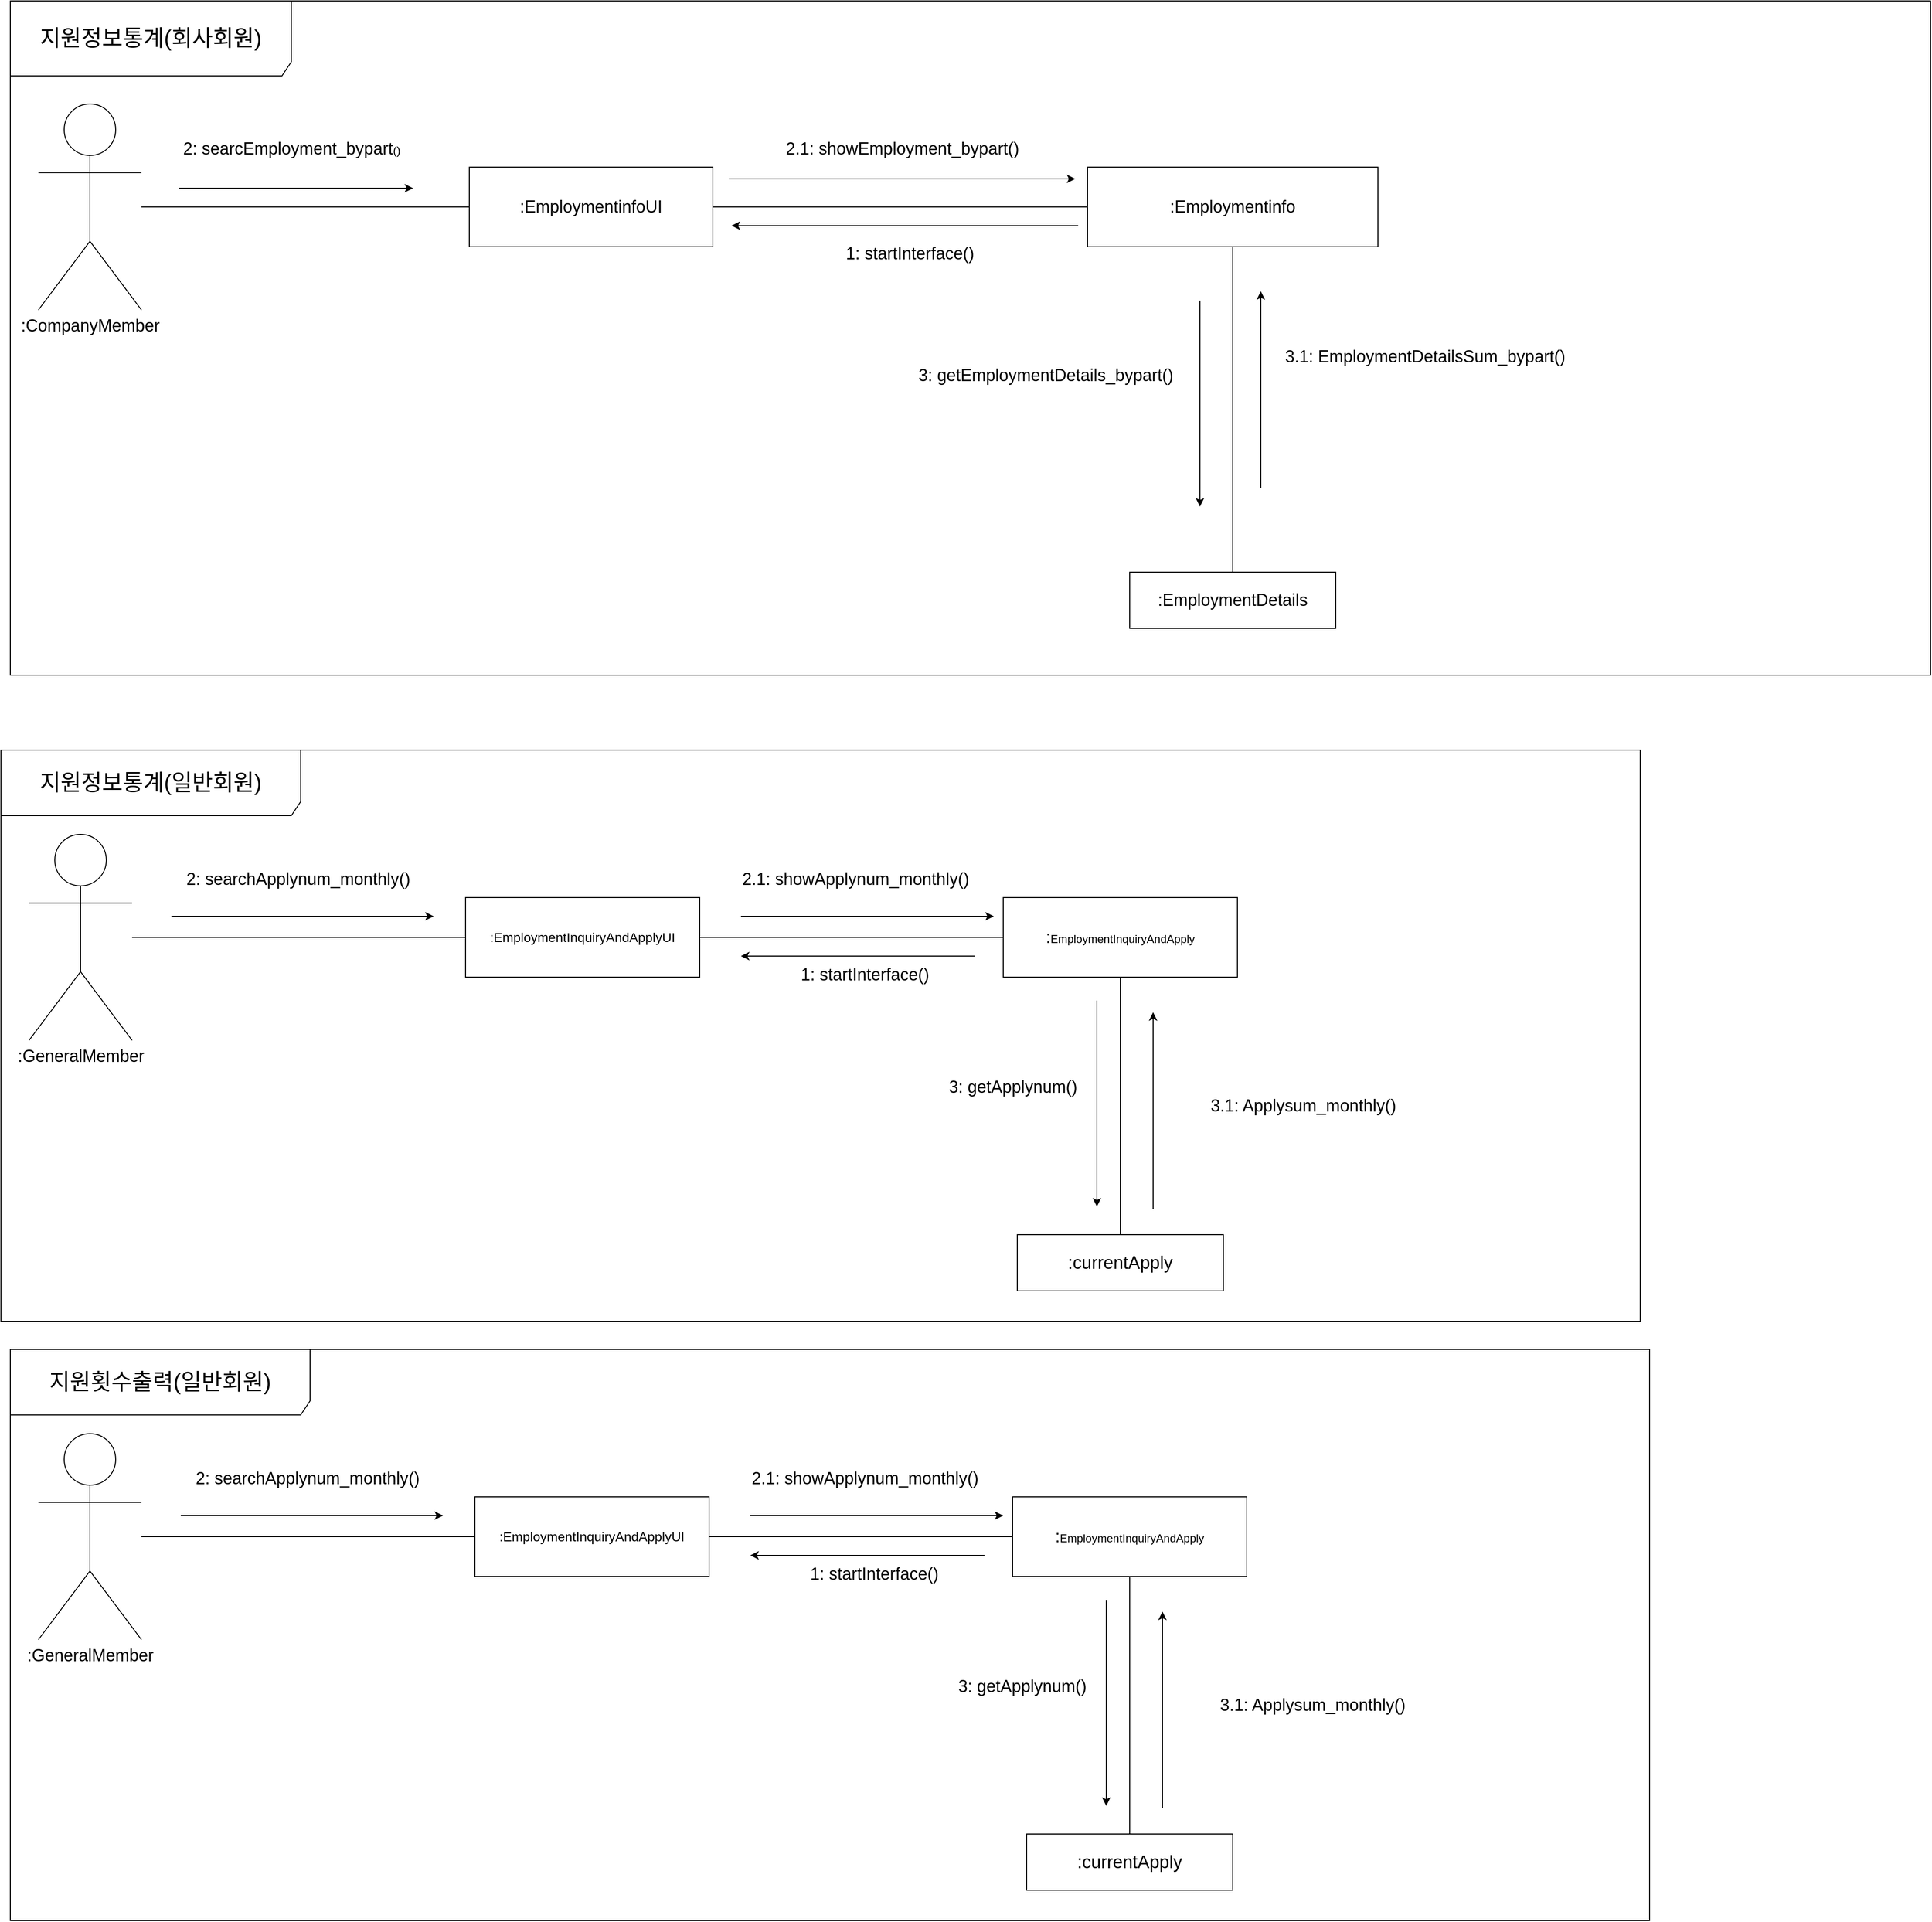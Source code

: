 <mxfile version="21.2.8" type="device">
  <diagram name="페이지-1" id="loX1GWIg0YwVXHlp89LK">
    <mxGraphModel dx="521" dy="2959" grid="1" gridSize="10" guides="1" tooltips="1" connect="1" arrows="1" fold="1" page="1" pageScale="1" pageWidth="827" pageHeight="1169" math="0" shadow="0">
      <root>
        <mxCell id="0" />
        <mxCell id="1" parent="0" />
        <mxCell id="Klk6fiYFn2TE_CD5GW6z-8" value="&lt;font style=&quot;font-size: 24px;&quot;&gt;지원정보통계(일반회원)&lt;/font&gt;" style="shape=umlFrame;whiteSpace=wrap;html=1;pointerEvents=0;width=320;height=70;" parent="1" vertex="1">
          <mxGeometry x="30" y="-600" width="1750" height="610" as="geometry" />
        </mxCell>
        <mxCell id="Klk6fiYFn2TE_CD5GW6z-9" value="&lt;font style=&quot;font-size: 14px;&quot;&gt;:EmploymentInquiryAndApplyUI&lt;/font&gt;" style="rounded=0;whiteSpace=wrap;html=1;" parent="1" vertex="1">
          <mxGeometry x="526" y="-442.5" width="250" height="85" as="geometry" />
        </mxCell>
        <mxCell id="Klk6fiYFn2TE_CD5GW6z-10" value="&lt;font style=&quot;font-size: 18px;&quot;&gt;&lt;font style=&quot;font-size: 18px;&quot;&gt;:&lt;/font&gt;&lt;/font&gt;EmploymentInquiryAndApply" style="rounded=0;whiteSpace=wrap;html=1;" parent="1" vertex="1">
          <mxGeometry x="1100" y="-442.5" width="250" height="85" as="geometry" />
        </mxCell>
        <mxCell id="Klk6fiYFn2TE_CD5GW6z-11" value="&lt;font style=&quot;font-size: 18px;&quot;&gt;:GeneralMember&lt;/font&gt;" style="shape=umlActor;verticalLabelPosition=bottom;verticalAlign=top;html=1;outlineConnect=0;" parent="1" vertex="1">
          <mxGeometry x="60" y="-510" width="110" height="220" as="geometry" />
        </mxCell>
        <mxCell id="Klk6fiYFn2TE_CD5GW6z-12" value="" style="endArrow=none;html=1;rounded=0;entryX=0;entryY=0.5;entryDx=0;entryDy=0;" parent="1" source="Klk6fiYFn2TE_CD5GW6z-11" target="Klk6fiYFn2TE_CD5GW6z-9" edge="1">
          <mxGeometry width="50" height="50" relative="1" as="geometry">
            <mxPoint x="890" y="-202.5" as="sourcePoint" />
            <mxPoint x="940" y="-252.5" as="targetPoint" />
          </mxGeometry>
        </mxCell>
        <mxCell id="Klk6fiYFn2TE_CD5GW6z-13" value="" style="endArrow=none;html=1;rounded=0;entryX=1;entryY=0.5;entryDx=0;entryDy=0;exitX=0;exitY=0.5;exitDx=0;exitDy=0;" parent="1" source="Klk6fiYFn2TE_CD5GW6z-10" target="Klk6fiYFn2TE_CD5GW6z-9" edge="1">
          <mxGeometry width="50" height="50" relative="1" as="geometry">
            <mxPoint x="890" y="-202.5" as="sourcePoint" />
            <mxPoint x="940" y="-252.5" as="targetPoint" />
          </mxGeometry>
        </mxCell>
        <mxCell id="Klk6fiYFn2TE_CD5GW6z-14" value="&lt;font style=&quot;font-size: 18px;&quot;&gt;2: searchApplynum_monthly&lt;/font&gt;&lt;span style=&quot;font-size: 18px; background-color: initial;&quot;&gt;()&lt;/span&gt;" style="text;html=1;align=center;verticalAlign=middle;resizable=0;points=[];autosize=1;strokeColor=none;fillColor=none;" parent="1" vertex="1">
          <mxGeometry x="217" y="-482.5" width="260" height="40" as="geometry" />
        </mxCell>
        <mxCell id="Klk6fiYFn2TE_CD5GW6z-15" value="" style="endArrow=classic;html=1;rounded=0;" parent="1" edge="1">
          <mxGeometry width="50" height="50" relative="1" as="geometry">
            <mxPoint x="212" y="-422.5" as="sourcePoint" />
            <mxPoint x="492" y="-422.5" as="targetPoint" />
          </mxGeometry>
        </mxCell>
        <mxCell id="Klk6fiYFn2TE_CD5GW6z-16" value="&lt;font style=&quot;font-size: 18px;&quot;&gt;2.1: &lt;/font&gt;&lt;font style=&quot;font-size: 18px;&quot;&gt;&lt;font style=&quot;font-size: 18px;&quot;&gt;showApplynum_monthly&lt;/font&gt;()&lt;/font&gt;" style="text;html=1;align=center;verticalAlign=middle;resizable=0;points=[];autosize=1;strokeColor=none;fillColor=none;" parent="1" vertex="1">
          <mxGeometry x="807" y="-482.5" width="270" height="40" as="geometry" />
        </mxCell>
        <mxCell id="tLUNX5iuWk-i-MI4ypMs-38" style="edgeStyle=orthogonalEdgeStyle;rounded=0;orthogonalLoop=1;jettySize=auto;html=1;" parent="1" edge="1">
          <mxGeometry relative="1" as="geometry">
            <mxPoint x="1260" y="-110" as="sourcePoint" />
            <mxPoint x="1260" y="-320" as="targetPoint" />
          </mxGeometry>
        </mxCell>
        <mxCell id="Klk6fiYFn2TE_CD5GW6z-17" value="&lt;font style=&quot;font-size: 19px;&quot;&gt;:currentApply&lt;/font&gt;" style="rounded=0;whiteSpace=wrap;html=1;" parent="1" vertex="1">
          <mxGeometry x="1115" y="-82.5" width="220" height="60" as="geometry" />
        </mxCell>
        <mxCell id="Klk6fiYFn2TE_CD5GW6z-18" value="" style="endArrow=none;html=1;rounded=0;entryX=0.5;entryY=1;entryDx=0;entryDy=0;exitX=0.5;exitY=0;exitDx=0;exitDy=0;" parent="1" source="Klk6fiYFn2TE_CD5GW6z-17" target="Klk6fiYFn2TE_CD5GW6z-10" edge="1">
          <mxGeometry width="50" height="50" relative="1" as="geometry">
            <mxPoint x="910" y="-202.5" as="sourcePoint" />
            <mxPoint x="960" y="-252.5" as="targetPoint" />
          </mxGeometry>
        </mxCell>
        <mxCell id="Klk6fiYFn2TE_CD5GW6z-19" value="" style="endArrow=classic;html=1;rounded=0;" parent="1" edge="1">
          <mxGeometry width="50" height="50" relative="1" as="geometry">
            <mxPoint x="1200" y="-332.5" as="sourcePoint" />
            <mxPoint x="1200" y="-112.5" as="targetPoint" />
          </mxGeometry>
        </mxCell>
        <mxCell id="Klk6fiYFn2TE_CD5GW6z-23" value="" style="endArrow=classic;html=1;rounded=0;" parent="1" edge="1">
          <mxGeometry width="50" height="50" relative="1" as="geometry">
            <mxPoint x="820" y="-422.5" as="sourcePoint" />
            <mxPoint x="1090" y="-422.5" as="targetPoint" />
          </mxGeometry>
        </mxCell>
        <mxCell id="D1PXQj3oYHvgcD6MQ4wq-27" value="&lt;font style=&quot;font-size: 18px;&quot;&gt;3: getApplynum()&lt;/font&gt;" style="text;html=1;align=center;verticalAlign=middle;resizable=0;points=[];autosize=1;strokeColor=none;fillColor=none;" parent="1" vertex="1">
          <mxGeometry x="1030" y="-260" width="160" height="40" as="geometry" />
        </mxCell>
        <mxCell id="D1PXQj3oYHvgcD6MQ4wq-28" value="&lt;font style=&quot;font-size: 18px;&quot;&gt;1: startInterface()&lt;/font&gt;" style="text;html=1;align=center;verticalAlign=middle;resizable=0;points=[];autosize=1;strokeColor=none;fillColor=none;" parent="1" vertex="1">
          <mxGeometry x="872" y="-380" width="160" height="40" as="geometry" />
        </mxCell>
        <mxCell id="D1PXQj3oYHvgcD6MQ4wq-32" value="" style="endArrow=classic;html=1;rounded=0;" parent="1" edge="1">
          <mxGeometry width="50" height="50" relative="1" as="geometry">
            <mxPoint x="1070" y="-380" as="sourcePoint" />
            <mxPoint x="820" y="-380" as="targetPoint" />
          </mxGeometry>
        </mxCell>
        <mxCell id="tLUNX5iuWk-i-MI4ypMs-2" value="&lt;span style=&quot;font-size: 24px;&quot;&gt;지원정보통계(회사회원)&lt;/span&gt;" style="shape=umlFrame;whiteSpace=wrap;html=1;pointerEvents=0;width=300;height=80;" parent="1" vertex="1">
          <mxGeometry x="40" y="-1400" width="2050" height="720" as="geometry" />
        </mxCell>
        <mxCell id="tLUNX5iuWk-i-MI4ypMs-3" value="&lt;font style=&quot;font-size: 18px;&quot;&gt;:CompanyMember&lt;/font&gt;" style="shape=umlActor;verticalLabelPosition=bottom;verticalAlign=top;html=1;outlineConnect=0;" parent="1" vertex="1">
          <mxGeometry x="70" y="-1290" width="110" height="220" as="geometry" />
        </mxCell>
        <mxCell id="tLUNX5iuWk-i-MI4ypMs-4" value="&lt;font style=&quot;font-size: 18px;&quot;&gt;:EmploymentinfoUI&lt;/font&gt;" style="rounded=0;whiteSpace=wrap;html=1;" parent="1" vertex="1">
          <mxGeometry x="530" y="-1222.5" width="260" height="85" as="geometry" />
        </mxCell>
        <mxCell id="tLUNX5iuWk-i-MI4ypMs-5" value="&lt;font style=&quot;font-size: 18px;&quot;&gt;:Employmentinfo&lt;/font&gt;" style="rounded=0;whiteSpace=wrap;html=1;" parent="1" vertex="1">
          <mxGeometry x="1190" y="-1222.5" width="310" height="85" as="geometry" />
        </mxCell>
        <mxCell id="tLUNX5iuWk-i-MI4ypMs-6" value="" style="endArrow=none;html=1;rounded=0;entryX=0;entryY=0.5;entryDx=0;entryDy=0;" parent="1" source="tLUNX5iuWk-i-MI4ypMs-3" target="tLUNX5iuWk-i-MI4ypMs-4" edge="1">
          <mxGeometry width="50" height="50" relative="1" as="geometry">
            <mxPoint x="330" y="-1142.5" as="sourcePoint" />
            <mxPoint x="380" y="-1192.5" as="targetPoint" />
          </mxGeometry>
        </mxCell>
        <mxCell id="tLUNX5iuWk-i-MI4ypMs-7" value="" style="endArrow=none;html=1;rounded=0;entryX=0;entryY=0.5;entryDx=0;entryDy=0;exitX=1;exitY=0.5;exitDx=0;exitDy=0;" parent="1" source="tLUNX5iuWk-i-MI4ypMs-4" target="tLUNX5iuWk-i-MI4ypMs-5" edge="1">
          <mxGeometry width="50" height="50" relative="1" as="geometry">
            <mxPoint x="900" y="-1160" as="sourcePoint" />
            <mxPoint x="950" y="-1210" as="targetPoint" />
          </mxGeometry>
        </mxCell>
        <mxCell id="tLUNX5iuWk-i-MI4ypMs-9" value="&lt;font style=&quot;font-size: 18px;&quot;&gt;:EmploymentDetails&lt;/font&gt;" style="rounded=0;whiteSpace=wrap;html=1;" parent="1" vertex="1">
          <mxGeometry x="1235" y="-790" width="220" height="60" as="geometry" />
        </mxCell>
        <mxCell id="tLUNX5iuWk-i-MI4ypMs-11" value="" style="endArrow=none;html=1;rounded=0;exitX=0.5;exitY=0;exitDx=0;exitDy=0;entryX=0.5;entryY=1;entryDx=0;entryDy=0;" parent="1" source="tLUNX5iuWk-i-MI4ypMs-9" target="tLUNX5iuWk-i-MI4ypMs-5" edge="1">
          <mxGeometry width="50" height="50" relative="1" as="geometry">
            <mxPoint x="1050" y="-860" as="sourcePoint" />
            <mxPoint x="1170" y="-1130" as="targetPoint" />
          </mxGeometry>
        </mxCell>
        <mxCell id="tLUNX5iuWk-i-MI4ypMs-16" value="" style="endArrow=classic;html=1;rounded=0;" parent="1" edge="1">
          <mxGeometry width="50" height="50" relative="1" as="geometry">
            <mxPoint x="220" y="-1200" as="sourcePoint" />
            <mxPoint x="470" y="-1200" as="targetPoint" />
          </mxGeometry>
        </mxCell>
        <mxCell id="tLUNX5iuWk-i-MI4ypMs-17" value="" style="endArrow=classic;html=1;rounded=0;" parent="1" edge="1">
          <mxGeometry width="50" height="50" relative="1" as="geometry">
            <mxPoint x="1180" y="-1160" as="sourcePoint" />
            <mxPoint x="810" y="-1160" as="targetPoint" />
          </mxGeometry>
        </mxCell>
        <mxCell id="tLUNX5iuWk-i-MI4ypMs-18" value="&lt;font style=&quot;font-size: 18px;&quot;&gt;1: startInterface()&lt;/font&gt;" style="text;html=1;align=center;verticalAlign=middle;resizable=0;points=[];autosize=1;strokeColor=none;fillColor=none;" parent="1" vertex="1">
          <mxGeometry x="920" y="-1150" width="160" height="40" as="geometry" />
        </mxCell>
        <mxCell id="tLUNX5iuWk-i-MI4ypMs-19" value="&lt;font style=&quot;border-color: var(--border-color); font-size: 18px;&quot;&gt;2: searcEmployment_bypart&lt;/font&gt;()" style="text;html=1;align=center;verticalAlign=middle;resizable=0;points=[];autosize=1;strokeColor=none;fillColor=none;" parent="1" vertex="1">
          <mxGeometry x="210" y="-1262.5" width="260" height="40" as="geometry" />
        </mxCell>
        <mxCell id="tLUNX5iuWk-i-MI4ypMs-26" value="&lt;font style=&quot;font-size: 18px;&quot;&gt;3.1: Applysum_monthly()&lt;/font&gt;" style="text;html=1;align=center;verticalAlign=middle;resizable=0;points=[];autosize=1;strokeColor=none;fillColor=none;" parent="1" vertex="1">
          <mxGeometry x="1310" y="-240" width="220" height="40" as="geometry" />
        </mxCell>
        <mxCell id="tLUNX5iuWk-i-MI4ypMs-27" value="&lt;font style=&quot;font-size: 18px;&quot;&gt;2.1: show&lt;/font&gt;&lt;font style=&quot;border-color: var(--border-color); font-size: 18px;&quot;&gt;Employment_bypart()&lt;/font&gt;" style="text;html=1;align=center;verticalAlign=middle;resizable=0;points=[];autosize=1;strokeColor=none;fillColor=none;" parent="1" vertex="1">
          <mxGeometry x="857" y="-1262.5" width="270" height="40" as="geometry" />
        </mxCell>
        <mxCell id="tLUNX5iuWk-i-MI4ypMs-28" value="&lt;font style=&quot;font-size: 18px;&quot;&gt;3: get&lt;/font&gt;&lt;font style=&quot;border-color: var(--border-color); font-size: 18px;&quot;&gt;EmploymentDetails_bypart()&lt;/font&gt;" style="text;html=1;align=center;verticalAlign=middle;resizable=0;points=[];autosize=1;strokeColor=none;fillColor=none;" parent="1" vertex="1">
          <mxGeometry x="995" y="-1020" width="300" height="40" as="geometry" />
        </mxCell>
        <mxCell id="tLUNX5iuWk-i-MI4ypMs-35" value="" style="endArrow=classic;html=1;rounded=0;" parent="1" edge="1">
          <mxGeometry width="50" height="50" relative="1" as="geometry">
            <mxPoint x="807" y="-1210" as="sourcePoint" />
            <mxPoint x="1177" y="-1210" as="targetPoint" />
          </mxGeometry>
        </mxCell>
        <mxCell id="tLUNX5iuWk-i-MI4ypMs-36" value="&lt;font style=&quot;font-size: 18px;&quot;&gt;3.1: &lt;/font&gt;&lt;font style=&quot;border-color: var(--border-color); font-size: 18px;&quot;&gt;EmploymentDetailsSum_bypart()&lt;/font&gt;" style="text;html=1;align=center;verticalAlign=middle;resizable=0;points=[];autosize=1;strokeColor=none;fillColor=none;" parent="1" vertex="1">
          <mxGeometry x="1390" y="-1040" width="320" height="40" as="geometry" />
        </mxCell>
        <mxCell id="tLUNX5iuWk-i-MI4ypMs-39" style="edgeStyle=orthogonalEdgeStyle;rounded=0;orthogonalLoop=1;jettySize=auto;html=1;" parent="1" edge="1">
          <mxGeometry relative="1" as="geometry">
            <mxPoint x="1375" y="-880" as="sourcePoint" />
            <mxPoint x="1375" y="-1090" as="targetPoint" />
          </mxGeometry>
        </mxCell>
        <mxCell id="tLUNX5iuWk-i-MI4ypMs-40" value="" style="endArrow=classic;html=1;rounded=0;" parent="1" edge="1">
          <mxGeometry width="50" height="50" relative="1" as="geometry">
            <mxPoint x="1310" y="-1080" as="sourcePoint" />
            <mxPoint x="1310" y="-860" as="targetPoint" />
          </mxGeometry>
        </mxCell>
        <mxCell id="tLUNX5iuWk-i-MI4ypMs-41" value="&lt;font style=&quot;font-size: 24px;&quot;&gt;지원횟수출력(일반회원)&lt;/font&gt;" style="shape=umlFrame;whiteSpace=wrap;html=1;pointerEvents=0;width=320;height=70;" parent="1" vertex="1">
          <mxGeometry x="40" y="40" width="1750" height="610" as="geometry" />
        </mxCell>
        <mxCell id="tLUNX5iuWk-i-MI4ypMs-42" value="&lt;font style=&quot;font-size: 14px;&quot;&gt;:EmploymentInquiryAndApplyUI&lt;/font&gt;" style="rounded=0;whiteSpace=wrap;html=1;" parent="1" vertex="1">
          <mxGeometry x="536" y="197.5" width="250" height="85" as="geometry" />
        </mxCell>
        <mxCell id="tLUNX5iuWk-i-MI4ypMs-43" value="&lt;font style=&quot;font-size: 18px;&quot;&gt;&lt;font style=&quot;font-size: 18px;&quot;&gt;:&lt;/font&gt;&lt;/font&gt;EmploymentInquiryAndApply" style="rounded=0;whiteSpace=wrap;html=1;" parent="1" vertex="1">
          <mxGeometry x="1110" y="197.5" width="250" height="85" as="geometry" />
        </mxCell>
        <mxCell id="tLUNX5iuWk-i-MI4ypMs-44" value="&lt;font style=&quot;font-size: 18px;&quot;&gt;:GeneralMember&lt;/font&gt;" style="shape=umlActor;verticalLabelPosition=bottom;verticalAlign=top;html=1;outlineConnect=0;" parent="1" vertex="1">
          <mxGeometry x="70" y="130" width="110" height="220" as="geometry" />
        </mxCell>
        <mxCell id="tLUNX5iuWk-i-MI4ypMs-45" value="" style="endArrow=none;html=1;rounded=0;entryX=0;entryY=0.5;entryDx=0;entryDy=0;" parent="1" source="tLUNX5iuWk-i-MI4ypMs-44" target="tLUNX5iuWk-i-MI4ypMs-42" edge="1">
          <mxGeometry width="50" height="50" relative="1" as="geometry">
            <mxPoint x="900" y="437.5" as="sourcePoint" />
            <mxPoint x="950" y="387.5" as="targetPoint" />
          </mxGeometry>
        </mxCell>
        <mxCell id="tLUNX5iuWk-i-MI4ypMs-46" value="" style="endArrow=none;html=1;rounded=0;entryX=1;entryY=0.5;entryDx=0;entryDy=0;exitX=0;exitY=0.5;exitDx=0;exitDy=0;" parent="1" source="tLUNX5iuWk-i-MI4ypMs-43" target="tLUNX5iuWk-i-MI4ypMs-42" edge="1">
          <mxGeometry width="50" height="50" relative="1" as="geometry">
            <mxPoint x="900" y="437.5" as="sourcePoint" />
            <mxPoint x="950" y="387.5" as="targetPoint" />
          </mxGeometry>
        </mxCell>
        <mxCell id="tLUNX5iuWk-i-MI4ypMs-47" value="&lt;font style=&quot;font-size: 18px;&quot;&gt;2: searchApplynum_monthly&lt;/font&gt;&lt;span style=&quot;font-size: 18px; background-color: initial;&quot;&gt;()&lt;/span&gt;" style="text;html=1;align=center;verticalAlign=middle;resizable=0;points=[];autosize=1;strokeColor=none;fillColor=none;" parent="1" vertex="1">
          <mxGeometry x="227" y="157.5" width="260" height="40" as="geometry" />
        </mxCell>
        <mxCell id="tLUNX5iuWk-i-MI4ypMs-48" value="" style="endArrow=classic;html=1;rounded=0;" parent="1" edge="1">
          <mxGeometry width="50" height="50" relative="1" as="geometry">
            <mxPoint x="222" y="217.5" as="sourcePoint" />
            <mxPoint x="502" y="217.5" as="targetPoint" />
          </mxGeometry>
        </mxCell>
        <mxCell id="tLUNX5iuWk-i-MI4ypMs-49" value="&lt;font style=&quot;font-size: 18px;&quot;&gt;2.1: &lt;/font&gt;&lt;font style=&quot;font-size: 18px;&quot;&gt;&lt;font style=&quot;font-size: 18px;&quot;&gt;showApplynum_monthly&lt;/font&gt;()&lt;/font&gt;" style="text;html=1;align=center;verticalAlign=middle;resizable=0;points=[];autosize=1;strokeColor=none;fillColor=none;" parent="1" vertex="1">
          <mxGeometry x="817" y="157.5" width="270" height="40" as="geometry" />
        </mxCell>
        <mxCell id="tLUNX5iuWk-i-MI4ypMs-50" style="edgeStyle=orthogonalEdgeStyle;rounded=0;orthogonalLoop=1;jettySize=auto;html=1;" parent="1" edge="1">
          <mxGeometry relative="1" as="geometry">
            <mxPoint x="1270" y="530" as="sourcePoint" />
            <mxPoint x="1270" y="320" as="targetPoint" />
          </mxGeometry>
        </mxCell>
        <mxCell id="tLUNX5iuWk-i-MI4ypMs-51" value="&lt;font style=&quot;font-size: 19px;&quot;&gt;:currentApply&lt;/font&gt;" style="rounded=0;whiteSpace=wrap;html=1;" parent="1" vertex="1">
          <mxGeometry x="1125" y="557.5" width="220" height="60" as="geometry" />
        </mxCell>
        <mxCell id="tLUNX5iuWk-i-MI4ypMs-52" value="" style="endArrow=none;html=1;rounded=0;entryX=0.5;entryY=1;entryDx=0;entryDy=0;exitX=0.5;exitY=0;exitDx=0;exitDy=0;" parent="1" source="tLUNX5iuWk-i-MI4ypMs-51" target="tLUNX5iuWk-i-MI4ypMs-43" edge="1">
          <mxGeometry width="50" height="50" relative="1" as="geometry">
            <mxPoint x="920" y="437.5" as="sourcePoint" />
            <mxPoint x="970" y="387.5" as="targetPoint" />
          </mxGeometry>
        </mxCell>
        <mxCell id="tLUNX5iuWk-i-MI4ypMs-53" value="" style="endArrow=classic;html=1;rounded=0;" parent="1" edge="1">
          <mxGeometry width="50" height="50" relative="1" as="geometry">
            <mxPoint x="1210" y="307.5" as="sourcePoint" />
            <mxPoint x="1210" y="527.5" as="targetPoint" />
          </mxGeometry>
        </mxCell>
        <mxCell id="tLUNX5iuWk-i-MI4ypMs-54" value="" style="endArrow=classic;html=1;rounded=0;" parent="1" edge="1">
          <mxGeometry width="50" height="50" relative="1" as="geometry">
            <mxPoint x="830" y="217.5" as="sourcePoint" />
            <mxPoint x="1100" y="217.5" as="targetPoint" />
          </mxGeometry>
        </mxCell>
        <mxCell id="tLUNX5iuWk-i-MI4ypMs-55" value="&lt;font style=&quot;font-size: 18px;&quot;&gt;3: getApplynum()&lt;/font&gt;" style="text;html=1;align=center;verticalAlign=middle;resizable=0;points=[];autosize=1;strokeColor=none;fillColor=none;" parent="1" vertex="1">
          <mxGeometry x="1040" y="380" width="160" height="40" as="geometry" />
        </mxCell>
        <mxCell id="tLUNX5iuWk-i-MI4ypMs-56" value="&lt;font style=&quot;font-size: 18px;&quot;&gt;1: startInterface()&lt;/font&gt;" style="text;html=1;align=center;verticalAlign=middle;resizable=0;points=[];autosize=1;strokeColor=none;fillColor=none;" parent="1" vertex="1">
          <mxGeometry x="882" y="260" width="160" height="40" as="geometry" />
        </mxCell>
        <mxCell id="tLUNX5iuWk-i-MI4ypMs-57" value="" style="endArrow=classic;html=1;rounded=0;" parent="1" edge="1">
          <mxGeometry width="50" height="50" relative="1" as="geometry">
            <mxPoint x="1080" y="260" as="sourcePoint" />
            <mxPoint x="830" y="260" as="targetPoint" />
          </mxGeometry>
        </mxCell>
        <mxCell id="tLUNX5iuWk-i-MI4ypMs-58" value="&lt;font style=&quot;font-size: 18px;&quot;&gt;3.1: Applysum_monthly()&lt;/font&gt;" style="text;html=1;align=center;verticalAlign=middle;resizable=0;points=[];autosize=1;strokeColor=none;fillColor=none;" parent="1" vertex="1">
          <mxGeometry x="1320" y="400" width="220" height="40" as="geometry" />
        </mxCell>
      </root>
    </mxGraphModel>
  </diagram>
</mxfile>
